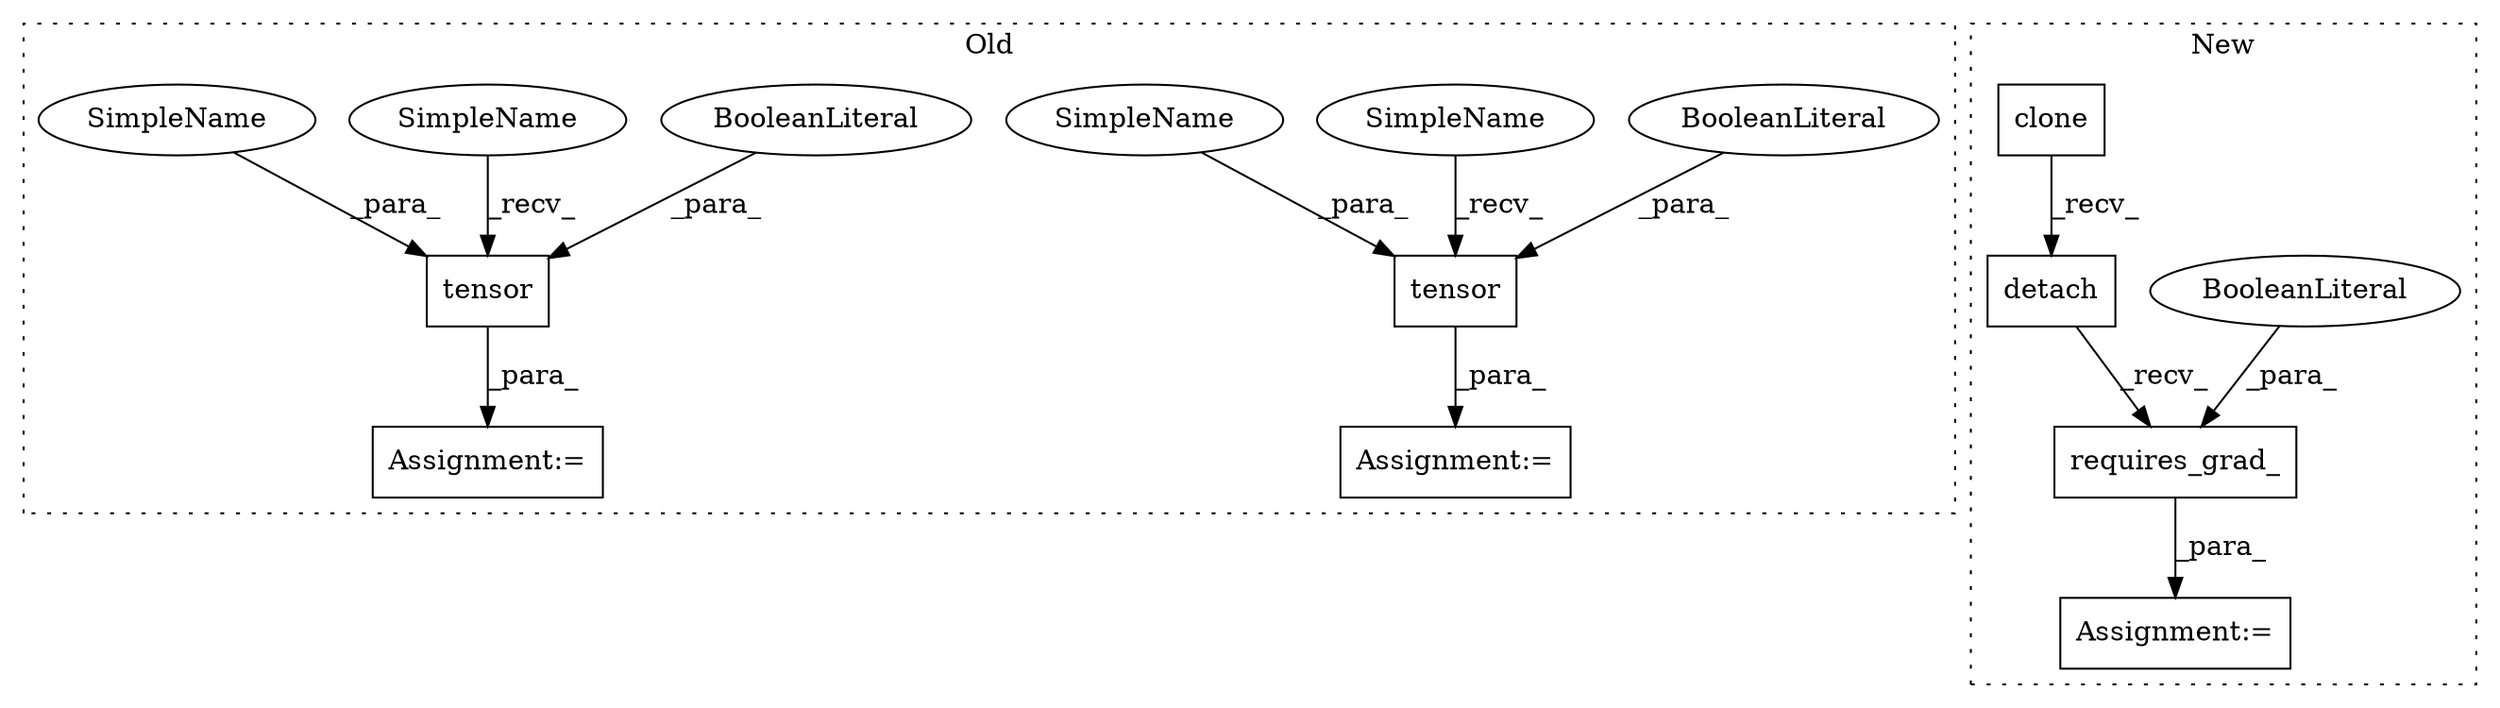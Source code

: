 digraph G {
subgraph cluster0 {
1 [label="tensor" a="32" s="2455,2470" l="7,1" shape="box"];
5 [label="BooleanLiteral" a="9" s="2466" l="4" shape="ellipse"];
7 [label="tensor" a="32" s="2411,2426" l="7,1" shape="box"];
8 [label="BooleanLiteral" a="9" s="2422" l="4" shape="ellipse"];
9 [label="Assignment:=" a="7" s="2404" l="1" shape="box"];
11 [label="Assignment:=" a="7" s="2448" l="1" shape="box"];
12 [label="SimpleName" a="42" s="2405" l="5" shape="ellipse"];
13 [label="SimpleName" a="42" s="2449" l="5" shape="ellipse"];
14 [label="SimpleName" a="42" s="2418" l="3" shape="ellipse"];
15 [label="SimpleName" a="42" s="2462" l="3" shape="ellipse"];
label = "Old";
style="dotted";
}
subgraph cluster1 {
2 [label="requires_grad_" a="32" s="2443,2462" l="15,1" shape="box"];
3 [label="BooleanLiteral" a="9" s="2458" l="4" shape="ellipse"];
4 [label="clone" a="32" s="2426" l="7" shape="box"];
6 [label="detach" a="32" s="2434" l="8" shape="box"];
10 [label="Assignment:=" a="7" s="2414" l="1" shape="box"];
label = "New";
style="dotted";
}
1 -> 11 [label="_para_"];
2 -> 10 [label="_para_"];
3 -> 2 [label="_para_"];
4 -> 6 [label="_recv_"];
5 -> 1 [label="_para_"];
6 -> 2 [label="_recv_"];
7 -> 9 [label="_para_"];
8 -> 7 [label="_para_"];
12 -> 7 [label="_recv_"];
13 -> 1 [label="_recv_"];
14 -> 7 [label="_para_"];
15 -> 1 [label="_para_"];
}
